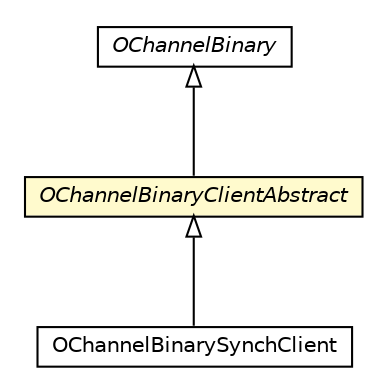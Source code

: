 #!/usr/local/bin/dot
#
# Class diagram 
# Generated by UMLGraph version R5_6-24-gf6e263 (http://www.umlgraph.org/)
#

digraph G {
	edge [fontname="Helvetica",fontsize=10,labelfontname="Helvetica",labelfontsize=10];
	node [fontname="Helvetica",fontsize=10,shape=plaintext];
	nodesep=0.25;
	ranksep=0.5;
	// com.orientechnologies.orient.enterprise.channel.binary.OChannelBinary
	c1895320 [label=<<table title="com.orientechnologies.orient.enterprise.channel.binary.OChannelBinary" border="0" cellborder="1" cellspacing="0" cellpadding="2" port="p" href="../../enterprise/channel/binary/OChannelBinary.html">
		<tr><td><table border="0" cellspacing="0" cellpadding="1">
<tr><td align="center" balign="center"><font face="Helvetica-Oblique"> OChannelBinary </font></td></tr>
		</table></td></tr>
		</table>>, URL="../../enterprise/channel/binary/OChannelBinary.html", fontname="Helvetica", fontcolor="black", fontsize=10.0];
	// com.orientechnologies.orient.client.binary.OChannelBinarySynchClient
	c1895332 [label=<<table title="com.orientechnologies.orient.client.binary.OChannelBinarySynchClient" border="0" cellborder="1" cellspacing="0" cellpadding="2" port="p" href="./OChannelBinarySynchClient.html">
		<tr><td><table border="0" cellspacing="0" cellpadding="1">
<tr><td align="center" balign="center"> OChannelBinarySynchClient </td></tr>
		</table></td></tr>
		</table>>, URL="./OChannelBinarySynchClient.html", fontname="Helvetica", fontcolor="black", fontsize=10.0];
	// com.orientechnologies.orient.client.binary.OChannelBinaryClientAbstract
	c1895333 [label=<<table title="com.orientechnologies.orient.client.binary.OChannelBinaryClientAbstract" border="0" cellborder="1" cellspacing="0" cellpadding="2" port="p" bgcolor="lemonChiffon" href="./OChannelBinaryClientAbstract.html">
		<tr><td><table border="0" cellspacing="0" cellpadding="1">
<tr><td align="center" balign="center"><font face="Helvetica-Oblique"> OChannelBinaryClientAbstract </font></td></tr>
		</table></td></tr>
		</table>>, URL="./OChannelBinaryClientAbstract.html", fontname="Helvetica", fontcolor="black", fontsize=10.0];
	//com.orientechnologies.orient.client.binary.OChannelBinarySynchClient extends com.orientechnologies.orient.client.binary.OChannelBinaryClientAbstract
	c1895333:p -> c1895332:p [dir=back,arrowtail=empty];
	//com.orientechnologies.orient.client.binary.OChannelBinaryClientAbstract extends com.orientechnologies.orient.enterprise.channel.binary.OChannelBinary
	c1895320:p -> c1895333:p [dir=back,arrowtail=empty];
}

